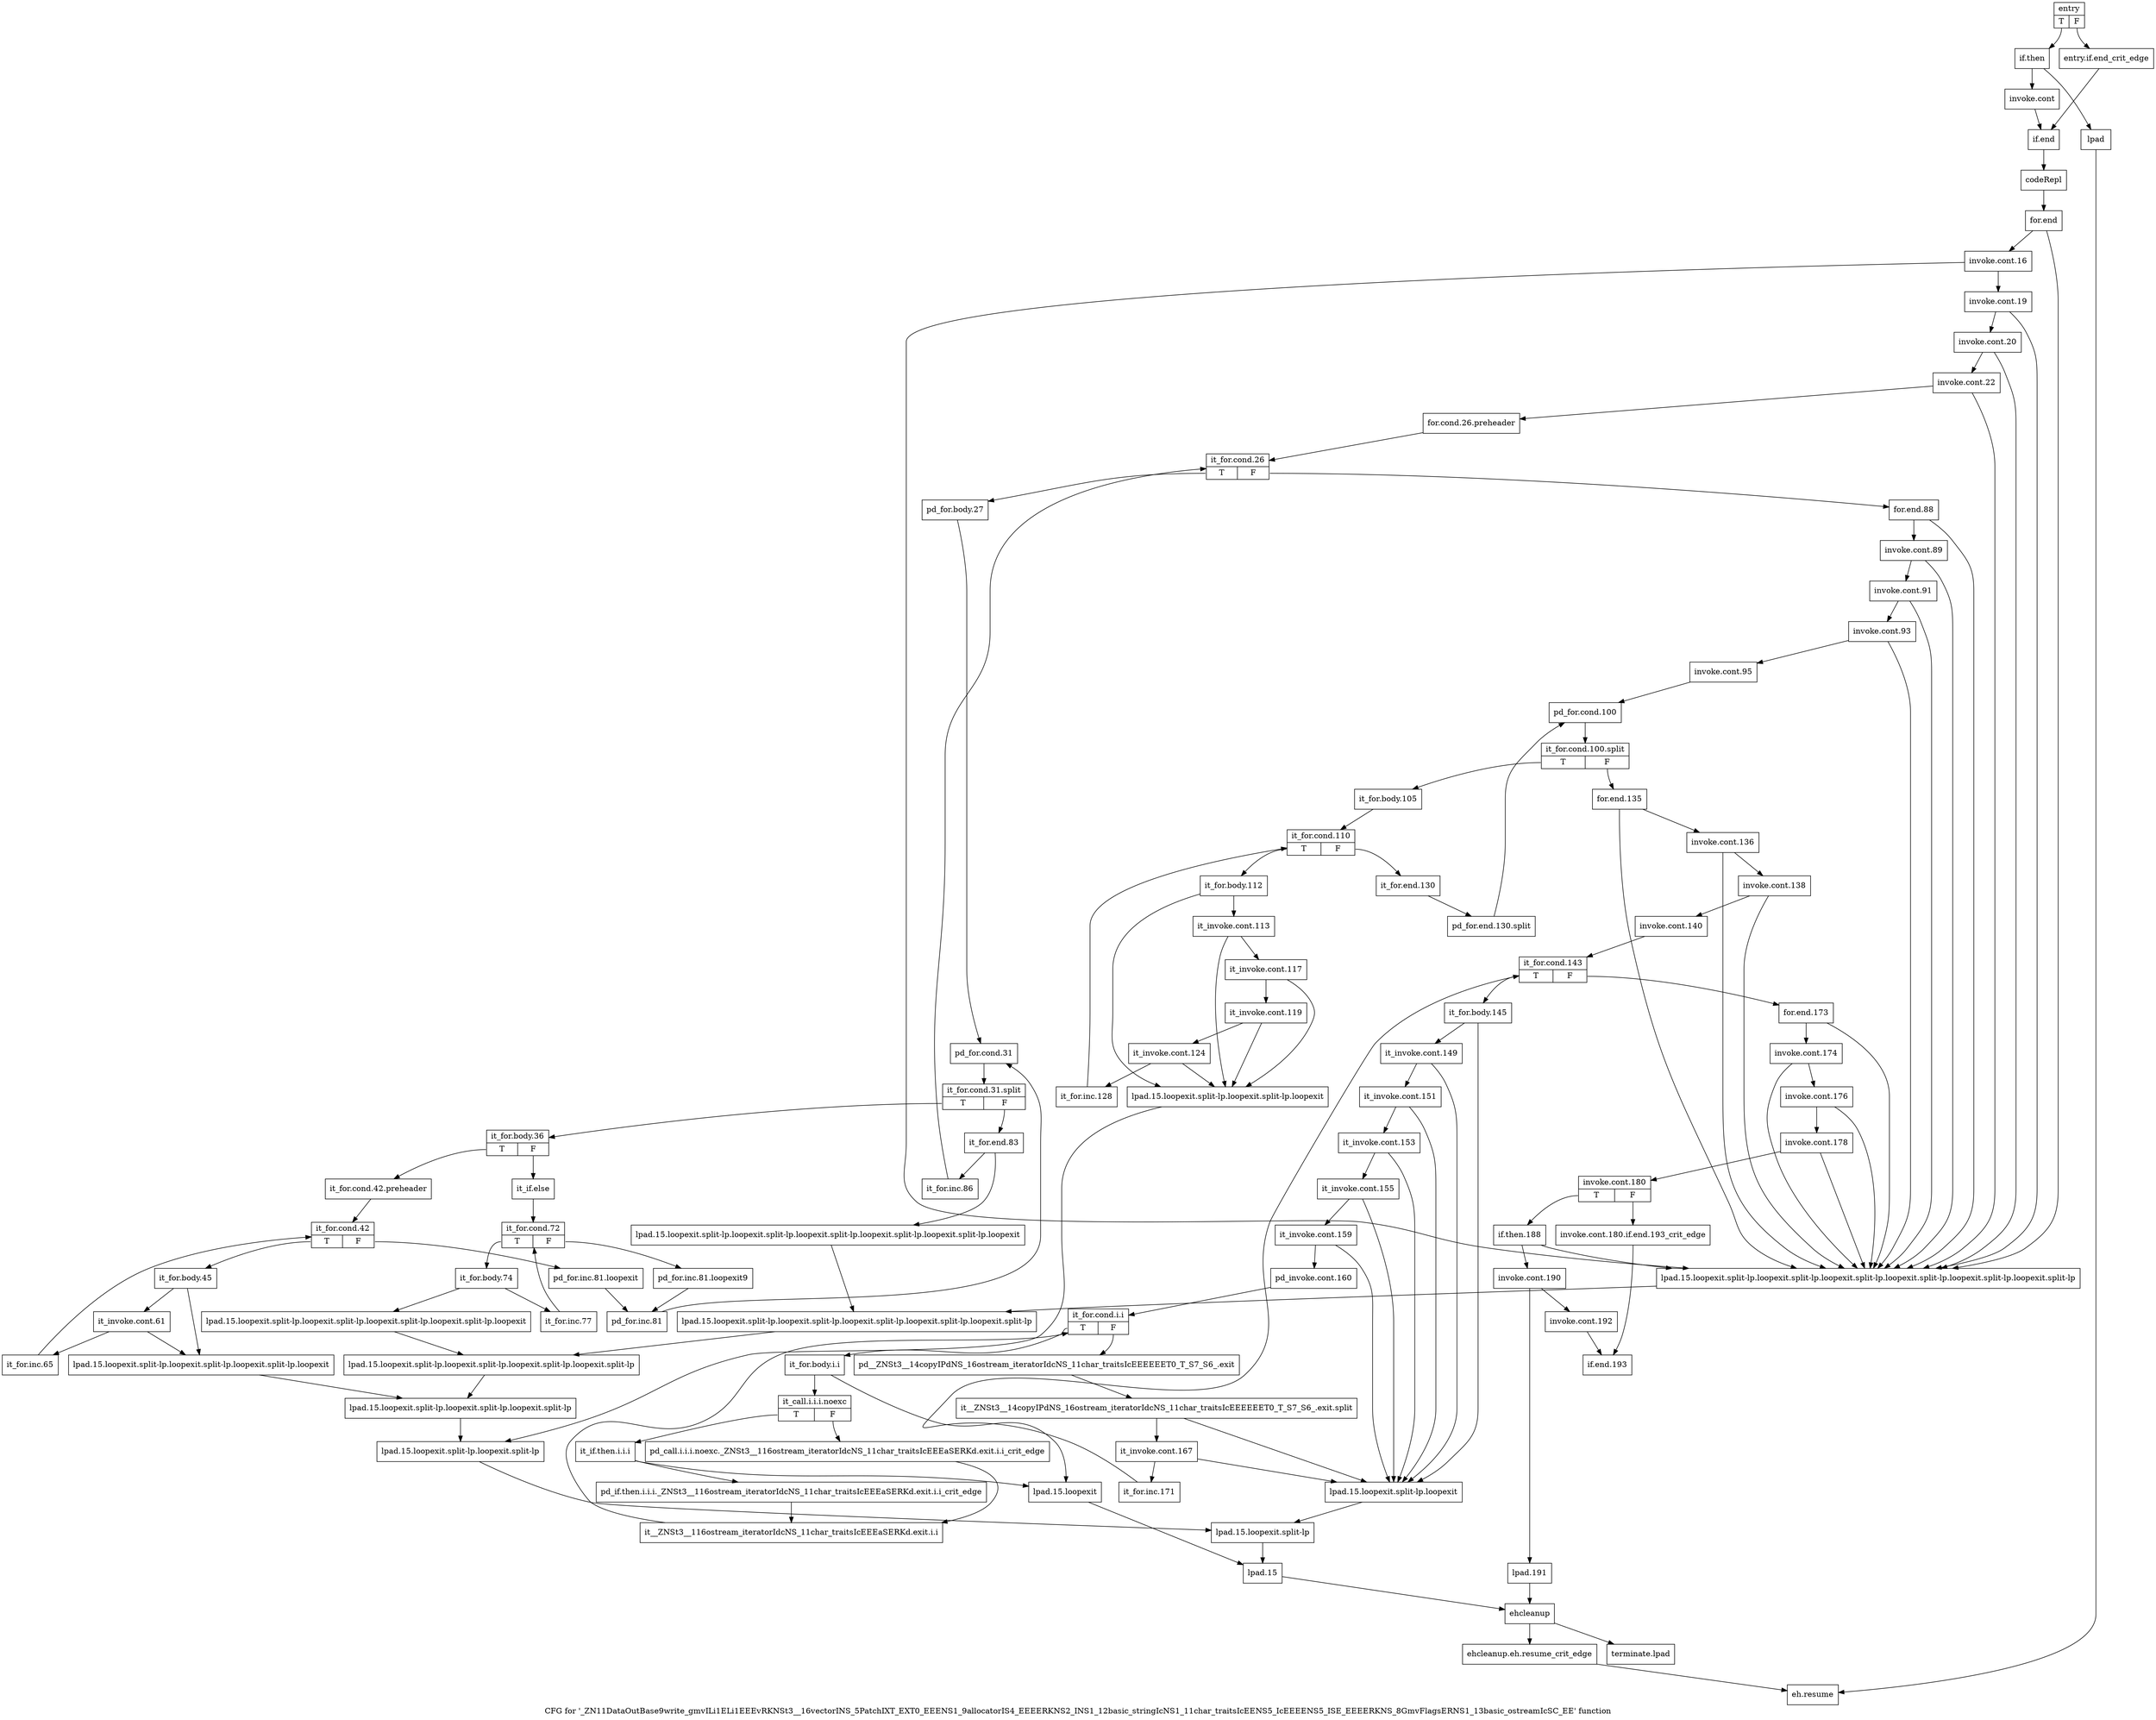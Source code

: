 digraph "CFG for '_ZN11DataOutBase9write_gmvILi1ELi1EEEvRKNSt3__16vectorINS_5PatchIXT_EXT0_EEENS1_9allocatorIS4_EEEERKNS2_INS1_12basic_stringIcNS1_11char_traitsIcEENS5_IcEEEENS5_ISE_EEEERKNS_8GmvFlagsERNS1_13basic_ostreamIcSC_EE' function" {
	label="CFG for '_ZN11DataOutBase9write_gmvILi1ELi1EEEvRKNSt3__16vectorINS_5PatchIXT_EXT0_EEENS1_9allocatorIS4_EEEERKNS2_INS1_12basic_stringIcNS1_11char_traitsIcEENS5_IcEEEENS5_ISE_EEEERKNS_8GmvFlagsERNS1_13basic_ostreamIcSC_EE' function";

	Node0x34dfef0 [shape=record,label="{entry|{<s0>T|<s1>F}}"];
	Node0x34dfef0:s0 -> Node0x34dff90;
	Node0x34dfef0:s1 -> Node0x34dff40;
	Node0x34dff40 [shape=record,label="{entry.if.end_crit_edge}"];
	Node0x34dff40 -> Node0x34e0080;
	Node0x34dff90 [shape=record,label="{if.then}"];
	Node0x34dff90 -> Node0x34dffe0;
	Node0x34dff90 -> Node0x34e0030;
	Node0x34dffe0 [shape=record,label="{invoke.cont}"];
	Node0x34dffe0 -> Node0x34e0080;
	Node0x34e0030 [shape=record,label="{lpad}"];
	Node0x34e0030 -> Node0x3532ba0;
	Node0x34e0080 [shape=record,label="{if.end}"];
	Node0x34e0080 -> Node0x3531020;
	Node0x3531020 [shape=record,label="{codeRepl}"];
	Node0x3531020 -> Node0x3531070;
	Node0x3531070 [shape=record,label="{for.end}"];
	Node0x3531070 -> Node0x35310c0;
	Node0x3531070 -> Node0x3531700;
	Node0x35310c0 [shape=record,label="{invoke.cont.16}"];
	Node0x35310c0 -> Node0x3531110;
	Node0x35310c0 -> Node0x3531700;
	Node0x3531110 [shape=record,label="{invoke.cont.19}"];
	Node0x3531110 -> Node0x3531160;
	Node0x3531110 -> Node0x3531700;
	Node0x3531160 [shape=record,label="{invoke.cont.20}"];
	Node0x3531160 -> Node0x35311b0;
	Node0x3531160 -> Node0x3531700;
	Node0x35311b0 [shape=record,label="{invoke.cont.22}"];
	Node0x35311b0 -> Node0x3531200;
	Node0x35311b0 -> Node0x3531700;
	Node0x3531200 [shape=record,label="{for.cond.26.preheader}"];
	Node0x3531200 -> Node0x3531250;
	Node0x3531250 [shape=record,label="{it_for.cond.26|{<s0>T|<s1>F}}"];
	Node0x3531250:s0 -> Node0x35312a0;
	Node0x3531250:s1 -> Node0x3531c00;
	Node0x35312a0 [shape=record,label="{pd_for.body.27}"];
	Node0x35312a0 -> Node0x35312f0;
	Node0x35312f0 [shape=record,label="{pd_for.cond.31}"];
	Node0x35312f0 -> Node0x9c79de0;
	Node0x9c79de0 [shape=record,label="{it_for.cond.31.split|{<s0>T|<s1>F}}"];
	Node0x9c79de0:s0 -> Node0x3531340;
	Node0x9c79de0:s1 -> Node0x3531b60;
	Node0x3531340 [shape=record,label="{it_for.body.36|{<s0>T|<s1>F}}"];
	Node0x3531340:s0 -> Node0x3531390;
	Node0x3531340:s1 -> Node0x3531930;
	Node0x3531390 [shape=record,label="{it_for.cond.42.preheader}"];
	Node0x3531390 -> Node0x35313e0;
	Node0x35313e0 [shape=record,label="{it_for.cond.42|{<s0>T|<s1>F}}"];
	Node0x35313e0:s0 -> Node0x3531430;
	Node0x35313e0:s1 -> Node0x3531a70;
	Node0x3531430 [shape=record,label="{it_for.body.45}"];
	Node0x3531430 -> Node0x3531480;
	Node0x3531430 -> Node0x3531610;
	Node0x3531480 [shape=record,label="{it_invoke.cont.61}"];
	Node0x3531480 -> Node0x35314d0;
	Node0x3531480 -> Node0x3531610;
	Node0x35314d0 [shape=record,label="{it_for.inc.65}"];
	Node0x35314d0 -> Node0x35313e0;
	Node0x3531520 [shape=record,label="{lpad.15.loopexit}"];
	Node0x3531520 -> Node0x35318e0;
	Node0x3531570 [shape=record,label="{lpad.15.loopexit.split-lp.loopexit}"];
	Node0x3531570 -> Node0x3531890;
	Node0x35315c0 [shape=record,label="{lpad.15.loopexit.split-lp.loopexit.split-lp.loopexit}"];
	Node0x35315c0 -> Node0x3531840;
	Node0x3531610 [shape=record,label="{lpad.15.loopexit.split-lp.loopexit.split-lp.loopexit.split-lp.loopexit}"];
	Node0x3531610 -> Node0x35317f0;
	Node0x3531660 [shape=record,label="{lpad.15.loopexit.split-lp.loopexit.split-lp.loopexit.split-lp.loopexit.split-lp.loopexit}"];
	Node0x3531660 -> Node0x35317a0;
	Node0x35316b0 [shape=record,label="{lpad.15.loopexit.split-lp.loopexit.split-lp.loopexit.split-lp.loopexit.split-lp.loopexit.split-lp.loopexit}"];
	Node0x35316b0 -> Node0x3531750;
	Node0x3531700 [shape=record,label="{lpad.15.loopexit.split-lp.loopexit.split-lp.loopexit.split-lp.loopexit.split-lp.loopexit.split-lp.loopexit.split-lp}"];
	Node0x3531700 -> Node0x3531750;
	Node0x3531750 [shape=record,label="{lpad.15.loopexit.split-lp.loopexit.split-lp.loopexit.split-lp.loopexit.split-lp.loopexit.split-lp}"];
	Node0x3531750 -> Node0x35317a0;
	Node0x35317a0 [shape=record,label="{lpad.15.loopexit.split-lp.loopexit.split-lp.loopexit.split-lp.loopexit.split-lp}"];
	Node0x35317a0 -> Node0x35317f0;
	Node0x35317f0 [shape=record,label="{lpad.15.loopexit.split-lp.loopexit.split-lp.loopexit.split-lp}"];
	Node0x35317f0 -> Node0x3531840;
	Node0x3531840 [shape=record,label="{lpad.15.loopexit.split-lp.loopexit.split-lp}"];
	Node0x3531840 -> Node0x3531890;
	Node0x3531890 [shape=record,label="{lpad.15.loopexit.split-lp}"];
	Node0x3531890 -> Node0x35318e0;
	Node0x35318e0 [shape=record,label="{lpad.15}"];
	Node0x35318e0 -> Node0x3532b00;
	Node0x3531930 [shape=record,label="{it_if.else}"];
	Node0x3531930 -> Node0x3531980;
	Node0x3531980 [shape=record,label="{it_for.cond.72|{<s0>T|<s1>F}}"];
	Node0x3531980:s0 -> Node0x35319d0;
	Node0x3531980:s1 -> Node0x3531ac0;
	Node0x35319d0 [shape=record,label="{it_for.body.74}"];
	Node0x35319d0 -> Node0x3531a20;
	Node0x35319d0 -> Node0x3531660;
	Node0x3531a20 [shape=record,label="{it_for.inc.77}"];
	Node0x3531a20 -> Node0x3531980;
	Node0x3531a70 [shape=record,label="{pd_for.inc.81.loopexit}"];
	Node0x3531a70 -> Node0x3531b10;
	Node0x3531ac0 [shape=record,label="{pd_for.inc.81.loopexit9}"];
	Node0x3531ac0 -> Node0x3531b10;
	Node0x3531b10 [shape=record,label="{pd_for.inc.81}"];
	Node0x3531b10 -> Node0x35312f0;
	Node0x3531b60 [shape=record,label="{it_for.end.83}"];
	Node0x3531b60 -> Node0x3531bb0;
	Node0x3531b60 -> Node0x35316b0;
	Node0x3531bb0 [shape=record,label="{it_for.inc.86}"];
	Node0x3531bb0 -> Node0x3531250;
	Node0x3531c00 [shape=record,label="{for.end.88}"];
	Node0x3531c00 -> Node0x3531c50;
	Node0x3531c00 -> Node0x3531700;
	Node0x3531c50 [shape=record,label="{invoke.cont.89}"];
	Node0x3531c50 -> Node0x3531ca0;
	Node0x3531c50 -> Node0x3531700;
	Node0x3531ca0 [shape=record,label="{invoke.cont.91}"];
	Node0x3531ca0 -> Node0x3531cf0;
	Node0x3531ca0 -> Node0x3531700;
	Node0x3531cf0 [shape=record,label="{invoke.cont.93}"];
	Node0x3531cf0 -> Node0x3531d40;
	Node0x3531cf0 -> Node0x3531700;
	Node0x3531d40 [shape=record,label="{invoke.cont.95}"];
	Node0x3531d40 -> Node0x3531d90;
	Node0x3531d90 [shape=record,label="{pd_for.cond.100}"];
	Node0x3531d90 -> Node0x9c78040;
	Node0x9c78040 [shape=record,label="{it_for.cond.100.split|{<s0>T|<s1>F}}"];
	Node0x9c78040:s0 -> Node0x3531de0;
	Node0x9c78040:s1 -> Node0x35320b0;
	Node0x3531de0 [shape=record,label="{it_for.body.105}"];
	Node0x3531de0 -> Node0x3531e30;
	Node0x3531e30 [shape=record,label="{it_for.cond.110|{<s0>T|<s1>F}}"];
	Node0x3531e30:s0 -> Node0x3531e80;
	Node0x3531e30:s1 -> Node0x3532060;
	Node0x3531e80 [shape=record,label="{it_for.body.112}"];
	Node0x3531e80 -> Node0x3531ed0;
	Node0x3531e80 -> Node0x35315c0;
	Node0x3531ed0 [shape=record,label="{it_invoke.cont.113}"];
	Node0x3531ed0 -> Node0x3531f20;
	Node0x3531ed0 -> Node0x35315c0;
	Node0x3531f20 [shape=record,label="{it_invoke.cont.117}"];
	Node0x3531f20 -> Node0x3531f70;
	Node0x3531f20 -> Node0x35315c0;
	Node0x3531f70 [shape=record,label="{it_invoke.cont.119}"];
	Node0x3531f70 -> Node0x3531fc0;
	Node0x3531f70 -> Node0x35315c0;
	Node0x3531fc0 [shape=record,label="{it_invoke.cont.124}"];
	Node0x3531fc0 -> Node0x3532010;
	Node0x3531fc0 -> Node0x35315c0;
	Node0x3532010 [shape=record,label="{it_for.inc.128}"];
	Node0x3532010 -> Node0x3531e30;
	Node0x3532060 [shape=record,label="{it_for.end.130}"];
	Node0x3532060 -> Node0x9c78880;
	Node0x9c78880 [shape=record,label="{pd_for.end.130.split}"];
	Node0x9c78880 -> Node0x3531d90;
	Node0x35320b0 [shape=record,label="{for.end.135}"];
	Node0x35320b0 -> Node0x3532100;
	Node0x35320b0 -> Node0x3531700;
	Node0x3532100 [shape=record,label="{invoke.cont.136}"];
	Node0x3532100 -> Node0x3532150;
	Node0x3532100 -> Node0x3531700;
	Node0x3532150 [shape=record,label="{invoke.cont.138}"];
	Node0x3532150 -> Node0x35321a0;
	Node0x3532150 -> Node0x3531700;
	Node0x35321a0 [shape=record,label="{invoke.cont.140}"];
	Node0x35321a0 -> Node0x35321f0;
	Node0x35321f0 [shape=record,label="{it_for.cond.143|{<s0>T|<s1>F}}"];
	Node0x35321f0:s0 -> Node0x3532240;
	Node0x35321f0:s1 -> Node0x3532790;
	Node0x3532240 [shape=record,label="{it_for.body.145}"];
	Node0x3532240 -> Node0x3532290;
	Node0x3532240 -> Node0x3531570;
	Node0x3532290 [shape=record,label="{it_invoke.cont.149}"];
	Node0x3532290 -> Node0x35322e0;
	Node0x3532290 -> Node0x3531570;
	Node0x35322e0 [shape=record,label="{it_invoke.cont.151}"];
	Node0x35322e0 -> Node0x3532330;
	Node0x35322e0 -> Node0x3531570;
	Node0x3532330 [shape=record,label="{it_invoke.cont.153}"];
	Node0x3532330 -> Node0x3532380;
	Node0x3532330 -> Node0x3531570;
	Node0x3532380 [shape=record,label="{it_invoke.cont.155}"];
	Node0x3532380 -> Node0x35323d0;
	Node0x3532380 -> Node0x3531570;
	Node0x35323d0 [shape=record,label="{it_invoke.cont.159}"];
	Node0x35323d0 -> Node0x3532420;
	Node0x35323d0 -> Node0x3531570;
	Node0x3532420 [shape=record,label="{pd_invoke.cont.160}"];
	Node0x3532420 -> Node0x3532470;
	Node0x3532470 [shape=record,label="{it_for.cond.i.i|{<s0>T|<s1>F}}"];
	Node0x3532470:s0 -> Node0x35324c0;
	Node0x3532470:s1 -> Node0x35326a0;
	Node0x35324c0 [shape=record,label="{it_for.body.i.i}"];
	Node0x35324c0 -> Node0x3532510;
	Node0x35324c0 -> Node0x3531520;
	Node0x3532510 [shape=record,label="{it_call.i.i.i.noexc|{<s0>T|<s1>F}}"];
	Node0x3532510:s0 -> Node0x35325b0;
	Node0x3532510:s1 -> Node0x3532560;
	Node0x3532560 [shape=record,label="{pd_call.i.i.i.noexc._ZNSt3__116ostream_iteratorIdcNS_11char_traitsIcEEEaSERKd.exit.i.i_crit_edge}"];
	Node0x3532560 -> Node0x3532650;
	Node0x35325b0 [shape=record,label="{it_if.then.i.i.i}"];
	Node0x35325b0 -> Node0x3532600;
	Node0x35325b0 -> Node0x3531520;
	Node0x3532600 [shape=record,label="{pd_if.then.i.i.i._ZNSt3__116ostream_iteratorIdcNS_11char_traitsIcEEEaSERKd.exit.i.i_crit_edge}"];
	Node0x3532600 -> Node0x3532650;
	Node0x3532650 [shape=record,label="{it__ZNSt3__116ostream_iteratorIdcNS_11char_traitsIcEEEaSERKd.exit.i.i}"];
	Node0x3532650 -> Node0x3532470;
	Node0x35326a0 [shape=record,label="{pd__ZNSt3__14copyIPdNS_16ostream_iteratorIdcNS_11char_traitsIcEEEEEET0_T_S7_S6_.exit}"];
	Node0x35326a0 -> Node0x9c809e0;
	Node0x9c809e0 [shape=record,label="{it__ZNSt3__14copyIPdNS_16ostream_iteratorIdcNS_11char_traitsIcEEEEEET0_T_S7_S6_.exit.split}"];
	Node0x9c809e0 -> Node0x35326f0;
	Node0x9c809e0 -> Node0x3531570;
	Node0x35326f0 [shape=record,label="{it_invoke.cont.167}"];
	Node0x35326f0 -> Node0x3532740;
	Node0x35326f0 -> Node0x3531570;
	Node0x3532740 [shape=record,label="{it_for.inc.171}"];
	Node0x3532740 -> Node0x35321f0;
	Node0x3532790 [shape=record,label="{for.end.173}"];
	Node0x3532790 -> Node0x35327e0;
	Node0x3532790 -> Node0x3531700;
	Node0x35327e0 [shape=record,label="{invoke.cont.174}"];
	Node0x35327e0 -> Node0x3532830;
	Node0x35327e0 -> Node0x3531700;
	Node0x3532830 [shape=record,label="{invoke.cont.176}"];
	Node0x3532830 -> Node0x3532880;
	Node0x3532830 -> Node0x3531700;
	Node0x3532880 [shape=record,label="{invoke.cont.178}"];
	Node0x3532880 -> Node0x35328d0;
	Node0x3532880 -> Node0x3531700;
	Node0x35328d0 [shape=record,label="{invoke.cont.180|{<s0>T|<s1>F}}"];
	Node0x35328d0:s0 -> Node0x3532970;
	Node0x35328d0:s1 -> Node0x3532920;
	Node0x3532920 [shape=record,label="{invoke.cont.180.if.end.193_crit_edge}"];
	Node0x3532920 -> Node0x3532ab0;
	Node0x3532970 [shape=record,label="{if.then.188}"];
	Node0x3532970 -> Node0x35329c0;
	Node0x3532970 -> Node0x3531700;
	Node0x35329c0 [shape=record,label="{invoke.cont.190}"];
	Node0x35329c0 -> Node0x3532a10;
	Node0x35329c0 -> Node0x3532a60;
	Node0x3532a10 [shape=record,label="{invoke.cont.192}"];
	Node0x3532a10 -> Node0x3532ab0;
	Node0x3532a60 [shape=record,label="{lpad.191}"];
	Node0x3532a60 -> Node0x3532b00;
	Node0x3532ab0 [shape=record,label="{if.end.193}"];
	Node0x3532b00 [shape=record,label="{ehcleanup}"];
	Node0x3532b00 -> Node0x3532b50;
	Node0x3532b00 -> Node0x3532bf0;
	Node0x3532b50 [shape=record,label="{ehcleanup.eh.resume_crit_edge}"];
	Node0x3532b50 -> Node0x3532ba0;
	Node0x3532ba0 [shape=record,label="{eh.resume}"];
	Node0x3532bf0 [shape=record,label="{terminate.lpad}"];
}
